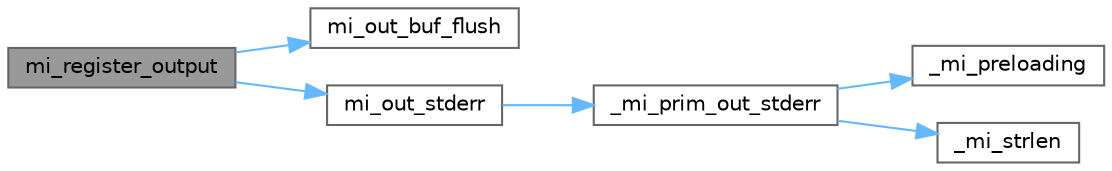 digraph "mi_register_output"
{
 // LATEX_PDF_SIZE
  bgcolor="transparent";
  edge [fontname=Helvetica,fontsize=10,labelfontname=Helvetica,labelfontsize=10];
  node [fontname=Helvetica,fontsize=10,shape=box,height=0.2,width=0.4];
  rankdir="LR";
  Node1 [id="Node000001",label="mi_register_output",height=0.2,width=0.4,color="gray40", fillcolor="grey60", style="filled", fontcolor="black",tooltip=" "];
  Node1 -> Node2 [id="edge1_Node000001_Node000002",color="steelblue1",style="solid",tooltip=" "];
  Node2 [id="Node000002",label="mi_out_buf_flush",height=0.2,width=0.4,color="grey40", fillcolor="white", style="filled",URL="$options_8c.html#a3252c8c536d2b00d94c00b557cff6b9e",tooltip=" "];
  Node1 -> Node3 [id="edge2_Node000001_Node000003",color="steelblue1",style="solid",tooltip=" "];
  Node3 [id="Node000003",label="mi_out_stderr",height=0.2,width=0.4,color="grey40", fillcolor="white", style="filled",URL="$options_8c.html#a46a1b0aabe714d8c6808ed8f3ea629fd",tooltip=" "];
  Node3 -> Node4 [id="edge3_Node000003_Node000004",color="steelblue1",style="solid",tooltip=" "];
  Node4 [id="Node000004",label="_mi_prim_out_stderr",height=0.2,width=0.4,color="grey40", fillcolor="white", style="filled",URL="$windows_2prim_8c.html#a93a12757acc4f401fd4619057fdd209f",tooltip=" "];
  Node4 -> Node5 [id="edge4_Node000004_Node000005",color="steelblue1",style="solid",tooltip=" "];
  Node5 [id="Node000005",label="_mi_preloading",height=0.2,width=0.4,color="grey40", fillcolor="white", style="filled",URL="$_e_a_s_t_l_2packages_2mimalloc_2src_2init_8c.html#a404be8b4c0576588270fde0b2a4d7832",tooltip=" "];
  Node4 -> Node6 [id="edge5_Node000004_Node000006",color="steelblue1",style="solid",tooltip=" "];
  Node6 [id="Node000006",label="_mi_strlen",height=0.2,width=0.4,color="grey40", fillcolor="white", style="filled",URL="$libc_8c.html#a70fc9bbb723b024221706d118be42bfc",tooltip=" "];
}
